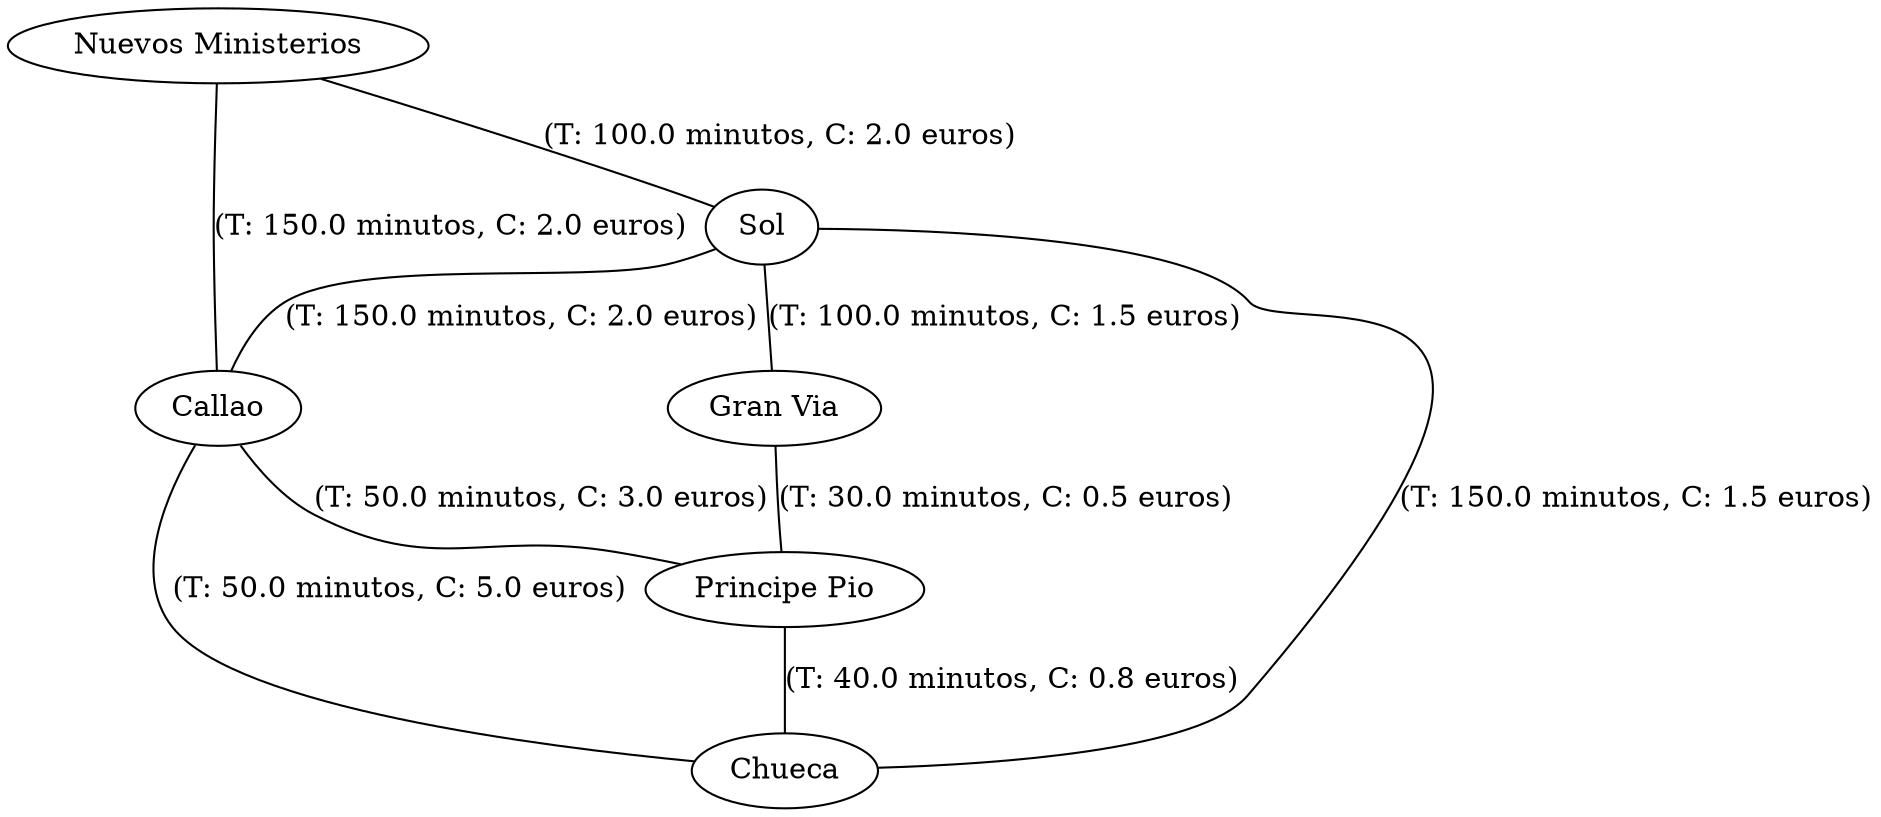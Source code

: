 strict graph G {
  1 [ color="black" label="Sol" ];
  2 [ color="black" label="Callao" ];
  3 [ color="black" label="Gran Via" ];
  4 [ color="black" label="Principe Pio" ];
  5 [ color="black" label="Chueca" ];
  6 [ color="black" label="Nuevos Ministerios" ];
  1 -- 2 [ color="black" label="(T: 150.0 minutos, C: 2.0 euros)" ];
  1 -- 3 [ color="black" label="(T: 100.0 minutos, C: 1.5 euros)" ];
  1 -- 5 [ color="black" label="(T: 150.0 minutos, C: 1.5 euros)" ];
  2 -- 5 [ color="black" label="(T: 50.0 minutos, C: 5.0 euros)" ];
  3 -- 4 [ color="black" label="(T: 30.0 minutos, C: 0.5 euros)" ];
  4 -- 5 [ color="black" label="(T: 40.0 minutos, C: 0.8 euros)" ];
  6 -- 2 [ color="black" label="(T: 150.0 minutos, C: 2.0 euros)" ];
  6 -- 1 [ color="black" label="(T: 100.0 minutos, C: 2.0 euros)" ];
  2 -- 4 [ color="black" label="(T: 50.0 minutos, C: 3.0 euros)" ];
}
